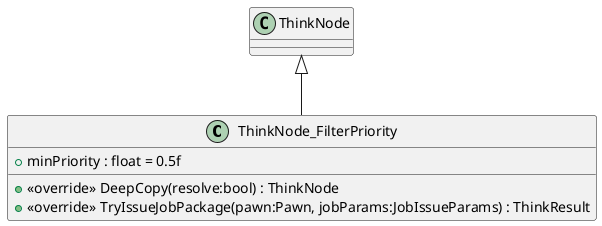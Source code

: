 @startuml
class ThinkNode_FilterPriority {
    + minPriority : float = 0.5f
    + <<override>> DeepCopy(resolve:bool) : ThinkNode
    + <<override>> TryIssueJobPackage(pawn:Pawn, jobParams:JobIssueParams) : ThinkResult
}
ThinkNode <|-- ThinkNode_FilterPriority
@enduml

